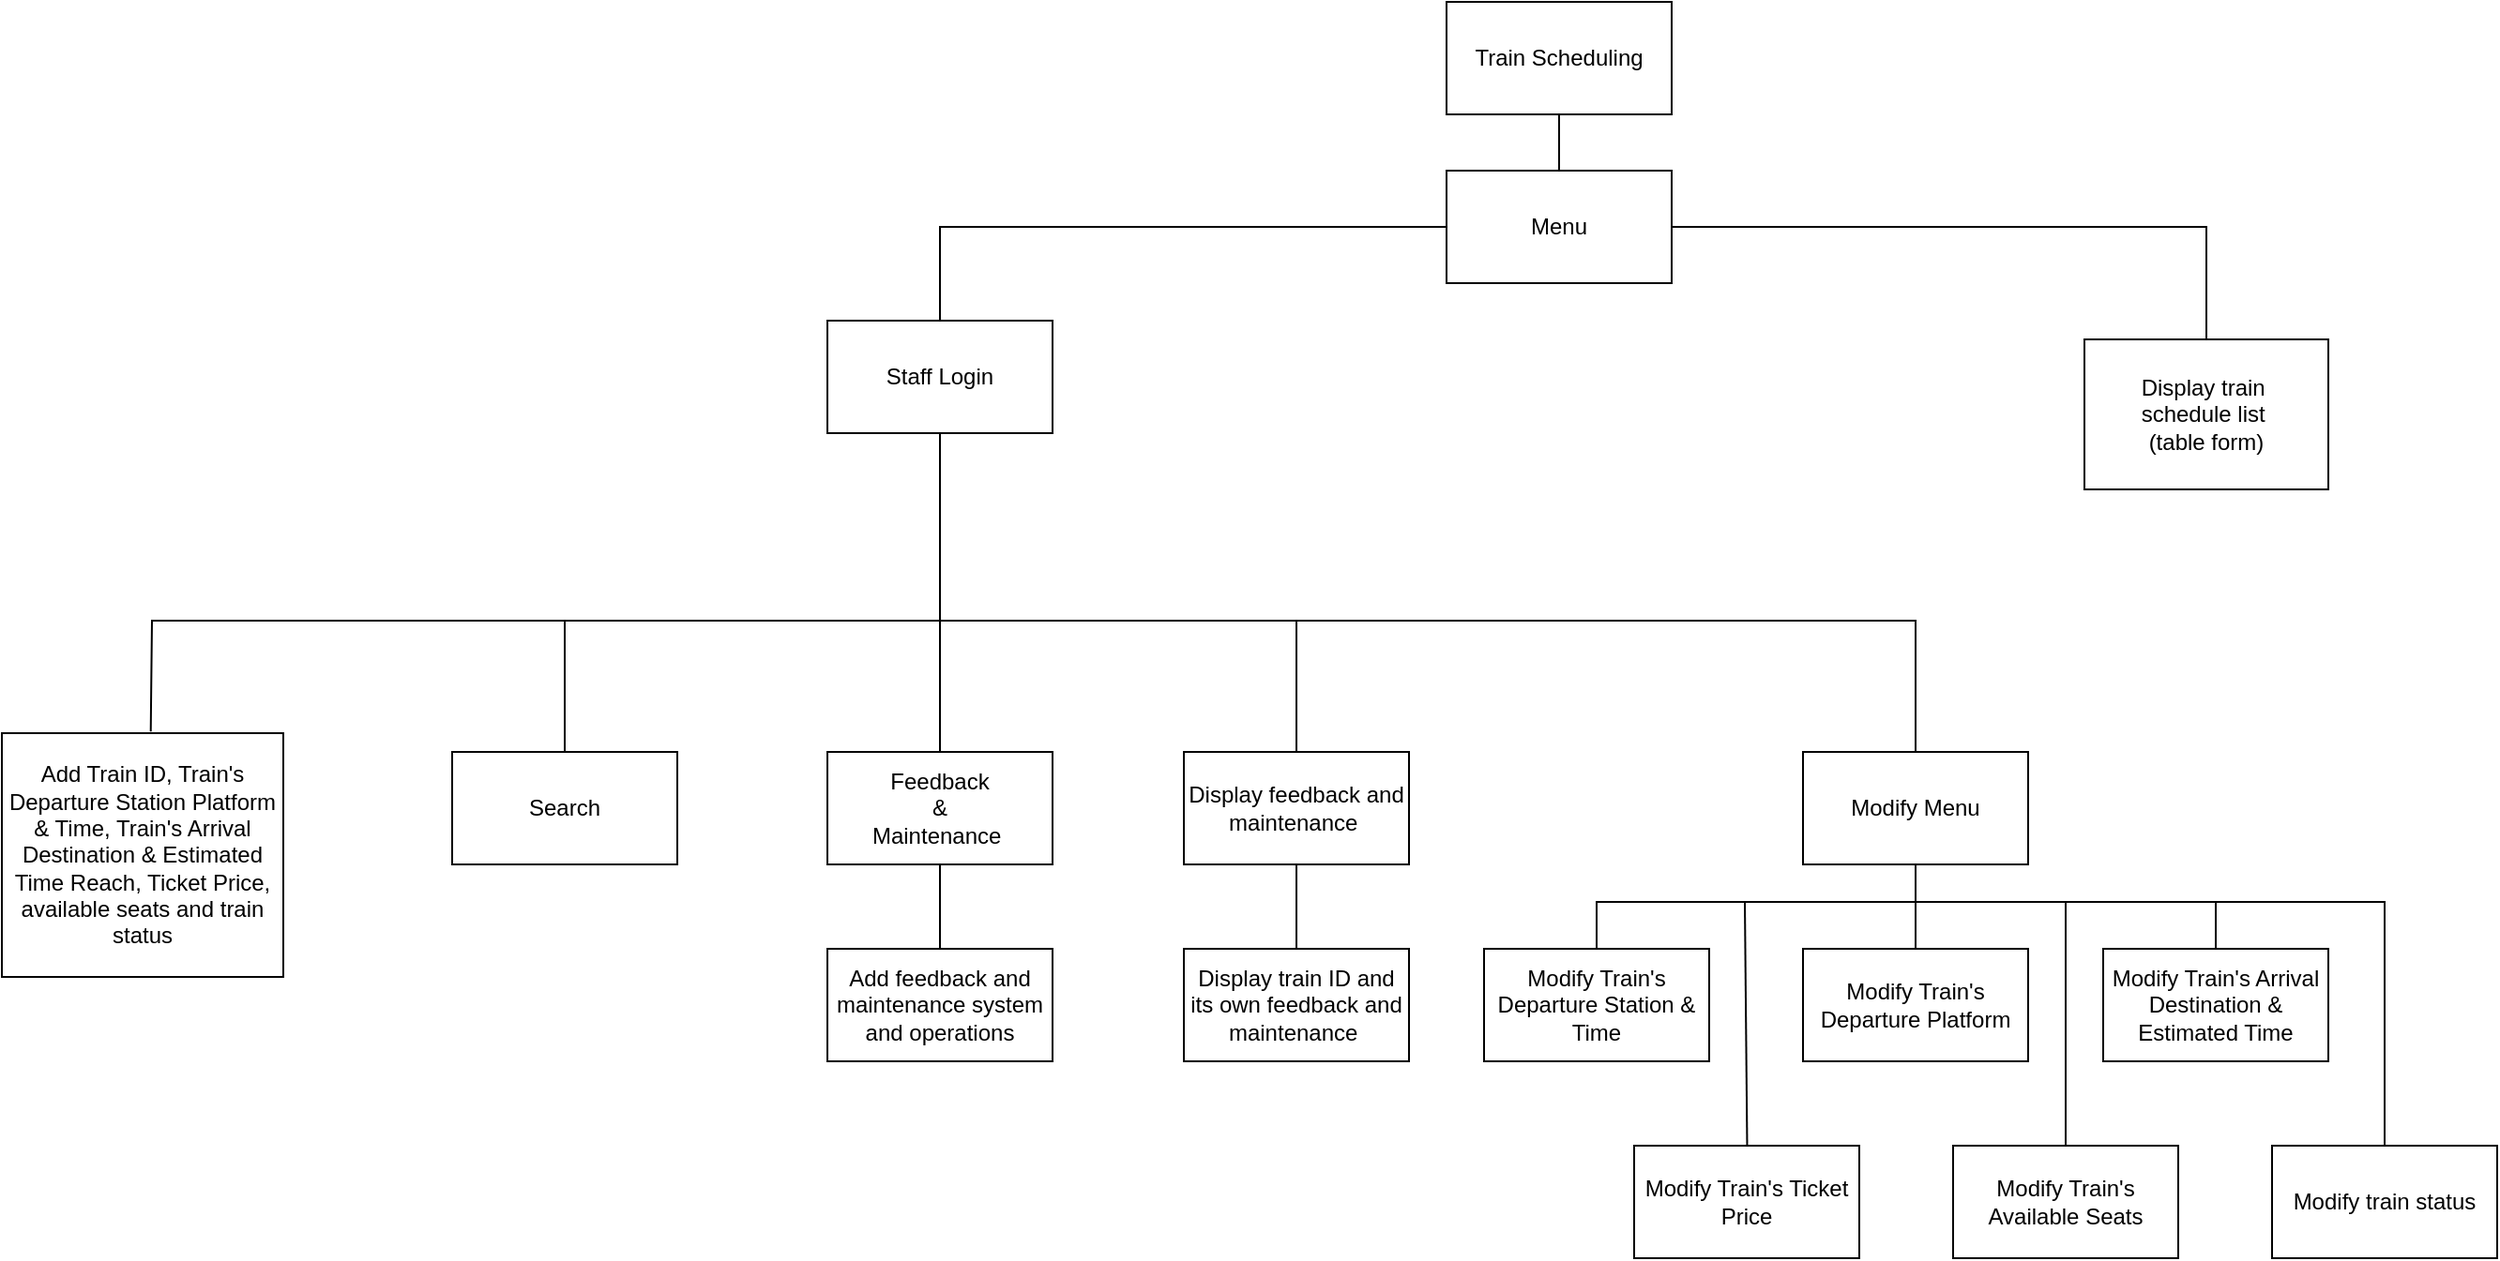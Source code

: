 <mxfile scale="1" border="0" version="24.3.1" type="github">
  <diagram name="Page-1" id="wsvX1V8xmCE5Pih7Cehq">
    <mxGraphModel dx="724" dy="1202" grid="1" gridSize="10" guides="1" tooltips="1" connect="1" arrows="1" fold="1" page="1" pageScale="1" pageWidth="1100" pageHeight="850" math="0" shadow="0">
      <root>
        <mxCell id="0" />
        <mxCell id="1" parent="0" />
        <mxCell id="VjkzmuDUD666DGAZy5kv-1" value="Train Scheduling" style="rounded=0;whiteSpace=wrap;html=1;" parent="1" vertex="1">
          <mxGeometry x="1040" y="80" width="120" height="60" as="geometry" />
        </mxCell>
        <mxCell id="VjkzmuDUD666DGAZy5kv-2" value="Staff Login" style="rounded=0;whiteSpace=wrap;html=1;" parent="1" vertex="1">
          <mxGeometry x="710" y="250" width="120" height="60" as="geometry" />
        </mxCell>
        <mxCell id="VjkzmuDUD666DGAZy5kv-3" value="Display train&amp;nbsp;&lt;div&gt;schedule list&amp;nbsp;&lt;div&gt;(table form)&lt;/div&gt;&lt;/div&gt;" style="rounded=0;whiteSpace=wrap;html=1;" parent="1" vertex="1">
          <mxGeometry x="1380" y="260" width="130" height="80" as="geometry" />
        </mxCell>
        <mxCell id="VjkzmuDUD666DGAZy5kv-43" value="" style="endArrow=none;html=1;rounded=0;exitX=0.5;exitY=0;exitDx=0;exitDy=0;" parent="1" source="oxZfwqx1W0hyZ-UEQZH9-1" edge="1">
          <mxGeometry width="50" height="50" relative="1" as="geometry">
            <mxPoint x="1405" y="210" as="sourcePoint" />
            <mxPoint x="1100" y="200" as="targetPoint" />
            <Array as="points" />
          </mxGeometry>
        </mxCell>
        <mxCell id="oxZfwqx1W0hyZ-UEQZH9-7" value="" style="endArrow=none;html=1;rounded=0;exitX=0.5;exitY=0;exitDx=0;exitDy=0;entryX=0.5;entryY=1;entryDx=0;entryDy=0;" parent="1" source="VjkzmuDUD666DGAZy5kv-2" target="VjkzmuDUD666DGAZy5kv-1" edge="1">
          <mxGeometry width="50" height="50" relative="1" as="geometry">
            <mxPoint x="1020" y="300" as="sourcePoint" />
            <mxPoint x="1070" y="250" as="targetPoint" />
            <Array as="points">
              <mxPoint x="770" y="200" />
              <mxPoint x="1100" y="200" />
            </Array>
          </mxGeometry>
        </mxCell>
        <mxCell id="oxZfwqx1W0hyZ-UEQZH9-42" value="Add Train ID, Train&#39;s Departure Station Platform &amp;amp; Time, Train&#39;s Arrival Destination &amp;amp; Estimated Time Reach, Ticket Price, available seats and train status" style="rounded=0;whiteSpace=wrap;html=1;" parent="1" vertex="1">
          <mxGeometry x="270" y="470" width="150" height="130" as="geometry" />
        </mxCell>
        <mxCell id="oxZfwqx1W0hyZ-UEQZH9-46" value="Modify Menu" style="rounded=0;whiteSpace=wrap;html=1;" parent="1" vertex="1">
          <mxGeometry x="1230" y="480" width="120" height="60" as="geometry" />
        </mxCell>
        <mxCell id="oxZfwqx1W0hyZ-UEQZH9-47" value="" style="endArrow=none;html=1;rounded=0;exitX=0.529;exitY=-0.007;exitDx=0;exitDy=0;exitPerimeter=0;entryX=0.5;entryY=1;entryDx=0;entryDy=0;" parent="1" source="oxZfwqx1W0hyZ-UEQZH9-42" target="VjkzmuDUD666DGAZy5kv-2" edge="1">
          <mxGeometry width="50" height="50" relative="1" as="geometry">
            <mxPoint x="360" y="430.18" as="sourcePoint" />
            <mxPoint x="700" y="310" as="targetPoint" />
            <Array as="points">
              <mxPoint x="350" y="410" />
              <mxPoint x="600" y="410" />
              <mxPoint x="770" y="410" />
            </Array>
          </mxGeometry>
        </mxCell>
        <mxCell id="oxZfwqx1W0hyZ-UEQZH9-51" value="" style="endArrow=none;html=1;rounded=0;entryX=0.5;entryY=0;entryDx=0;entryDy=0;" parent="1" target="oxZfwqx1W0hyZ-UEQZH9-46" edge="1">
          <mxGeometry width="50" height="50" relative="1" as="geometry">
            <mxPoint x="770" y="410" as="sourcePoint" />
            <mxPoint x="821.59" y="320" as="targetPoint" />
            <Array as="points">
              <mxPoint x="1290" y="410" />
            </Array>
          </mxGeometry>
        </mxCell>
        <mxCell id="oxZfwqx1W0hyZ-UEQZH9-72" value="Modify Train&#39;s Departure Station &amp;amp; Time" style="rounded=0;whiteSpace=wrap;html=1;" parent="1" vertex="1">
          <mxGeometry x="1060" y="585" width="120" height="60" as="geometry" />
        </mxCell>
        <mxCell id="oxZfwqx1W0hyZ-UEQZH9-73" value="Modify Train&#39;s Ticket Price" style="rounded=0;whiteSpace=wrap;html=1;" parent="1" vertex="1">
          <mxGeometry x="1140" y="690" width="120" height="60" as="geometry" />
        </mxCell>
        <mxCell id="oxZfwqx1W0hyZ-UEQZH9-74" value="Modify Train&#39;s Available Seats" style="rounded=0;whiteSpace=wrap;html=1;" parent="1" vertex="1">
          <mxGeometry x="1310" y="690" width="120" height="60" as="geometry" />
        </mxCell>
        <mxCell id="oxZfwqx1W0hyZ-UEQZH9-75" value="Modify Train&#39;s Departure Platform" style="rounded=0;whiteSpace=wrap;html=1;" parent="1" vertex="1">
          <mxGeometry x="1230" y="585" width="120" height="60" as="geometry" />
        </mxCell>
        <mxCell id="oxZfwqx1W0hyZ-UEQZH9-76" value="Modify Train&#39;s Arrival Destination &amp;amp; Estimated Time" style="rounded=0;whiteSpace=wrap;html=1;" parent="1" vertex="1">
          <mxGeometry x="1390" y="585" width="120" height="60" as="geometry" />
        </mxCell>
        <mxCell id="oxZfwqx1W0hyZ-UEQZH9-78" value="" style="endArrow=none;html=1;rounded=0;exitX=0.5;exitY=0;exitDx=0;exitDy=0;" parent="1" edge="1">
          <mxGeometry width="50" height="50" relative="1" as="geometry">
            <mxPoint x="1200.24" y="690" as="sourcePoint" />
            <mxPoint x="1199" y="560" as="targetPoint" />
          </mxGeometry>
        </mxCell>
        <mxCell id="oxZfwqx1W0hyZ-UEQZH9-79" value="" style="endArrow=none;html=1;rounded=0;entryX=0.5;entryY=1;entryDx=0;entryDy=0;exitX=0.5;exitY=0;exitDx=0;exitDy=0;" parent="1" source="oxZfwqx1W0hyZ-UEQZH9-75" target="oxZfwqx1W0hyZ-UEQZH9-46" edge="1">
          <mxGeometry width="50" height="50" relative="1" as="geometry">
            <mxPoint x="1290" y="630" as="sourcePoint" />
            <mxPoint x="1340" y="580" as="targetPoint" />
          </mxGeometry>
        </mxCell>
        <mxCell id="oxZfwqx1W0hyZ-UEQZH9-81" value="" style="endArrow=none;html=1;rounded=0;exitX=0.5;exitY=0;exitDx=0;exitDy=0;entryX=0.5;entryY=1;entryDx=0;entryDy=0;" parent="1" source="oxZfwqx1W0hyZ-UEQZH9-72" target="oxZfwqx1W0hyZ-UEQZH9-46" edge="1">
          <mxGeometry width="50" height="50" relative="1" as="geometry">
            <mxPoint x="1290" y="590" as="sourcePoint" />
            <mxPoint x="1340" y="540" as="targetPoint" />
            <Array as="points">
              <mxPoint x="1120" y="560" />
              <mxPoint x="1290" y="560" />
            </Array>
          </mxGeometry>
        </mxCell>
        <mxCell id="oxZfwqx1W0hyZ-UEQZH9-83" value="" style="endArrow=none;html=1;rounded=0;entryX=0.5;entryY=0;entryDx=0;entryDy=0;exitX=0.5;exitY=1;exitDx=0;exitDy=0;" parent="1" source="oxZfwqx1W0hyZ-UEQZH9-46" target="oxZfwqx1W0hyZ-UEQZH9-76" edge="1">
          <mxGeometry width="50" height="50" relative="1" as="geometry">
            <mxPoint x="1290" y="590" as="sourcePoint" />
            <mxPoint x="1340" y="540" as="targetPoint" />
            <Array as="points">
              <mxPoint x="1290" y="560" />
              <mxPoint x="1450" y="560" />
            </Array>
          </mxGeometry>
        </mxCell>
        <mxCell id="oxZfwqx1W0hyZ-UEQZH9-84" value="" style="endArrow=none;html=1;rounded=0;exitX=0.5;exitY=0;exitDx=0;exitDy=0;" parent="1" source="oxZfwqx1W0hyZ-UEQZH9-74" edge="1">
          <mxGeometry width="50" height="50" relative="1" as="geometry">
            <mxPoint x="1371" y="686" as="sourcePoint" />
            <mxPoint x="1370" y="560" as="targetPoint" />
          </mxGeometry>
        </mxCell>
        <mxCell id="JS4GMvEFGhpzKjeozdGD-9" value="" style="endArrow=none;html=1;rounded=0;exitX=0.5;exitY=0;exitDx=0;exitDy=0;" parent="1" source="JS4GMvEFGhpzKjeozdGD-7" edge="1">
          <mxGeometry width="50" height="50" relative="1" as="geometry">
            <mxPoint x="770" y="580" as="sourcePoint" />
            <mxPoint x="770" y="410" as="targetPoint" />
          </mxGeometry>
        </mxCell>
        <mxCell id="JS4GMvEFGhpzKjeozdGD-10" value="" style="endArrow=none;html=1;rounded=0;exitX=0.5;exitY=0;exitDx=0;exitDy=0;" parent="1" source="VjkzmuDUD666DGAZy5kv-3" target="oxZfwqx1W0hyZ-UEQZH9-1" edge="1">
          <mxGeometry width="50" height="50" relative="1" as="geometry">
            <mxPoint x="1535" y="250" as="sourcePoint" />
            <mxPoint x="1100" y="200" as="targetPoint" />
            <Array as="points">
              <mxPoint x="1445" y="200" />
            </Array>
          </mxGeometry>
        </mxCell>
        <mxCell id="oxZfwqx1W0hyZ-UEQZH9-1" value="Menu" style="rounded=0;whiteSpace=wrap;html=1;" parent="1" vertex="1">
          <mxGeometry x="1040" y="170" width="120" height="60" as="geometry" />
        </mxCell>
        <mxCell id="JS4GMvEFGhpzKjeozdGD-16" value="Display train ID and its own feedback and maintenance&amp;nbsp;" style="rounded=0;whiteSpace=wrap;html=1;" parent="1" vertex="1">
          <mxGeometry x="900" y="585" width="120" height="60" as="geometry" />
        </mxCell>
        <mxCell id="JS4GMvEFGhpzKjeozdGD-17" value="" style="endArrow=none;html=1;rounded=0;exitX=0.5;exitY=0;exitDx=0;exitDy=0;" parent="1" source="JS4GMvEFGhpzKjeozdGD-16" edge="1">
          <mxGeometry width="50" height="50" relative="1" as="geometry">
            <mxPoint x="960" y="580" as="sourcePoint" />
            <mxPoint x="960" y="410" as="targetPoint" />
          </mxGeometry>
        </mxCell>
        <mxCell id="JS4GMvEFGhpzKjeozdGD-18" value="Display feedback and maintenance&amp;nbsp;" style="rounded=0;whiteSpace=wrap;html=1;" parent="1" vertex="1">
          <mxGeometry x="900" y="480" width="120" height="60" as="geometry" />
        </mxCell>
        <mxCell id="JS4GMvEFGhpzKjeozdGD-20" value="Search" style="rounded=0;whiteSpace=wrap;html=1;" parent="1" vertex="1">
          <mxGeometry x="510" y="480" width="120" height="60" as="geometry" />
        </mxCell>
        <mxCell id="JS4GMvEFGhpzKjeozdGD-21" value="" style="endArrow=none;html=1;rounded=0;exitX=0.5;exitY=0;exitDx=0;exitDy=0;" parent="1" source="JS4GMvEFGhpzKjeozdGD-20" edge="1">
          <mxGeometry width="50" height="50" relative="1" as="geometry">
            <mxPoint x="570" y="580" as="sourcePoint" />
            <mxPoint x="570" y="410" as="targetPoint" />
          </mxGeometry>
        </mxCell>
        <mxCell id="JS4GMvEFGhpzKjeozdGD-22" value="Add feedback and maintenance system and operations" style="rounded=0;whiteSpace=wrap;html=1;" parent="1" vertex="1">
          <mxGeometry x="710" y="585" width="120" height="60" as="geometry" />
        </mxCell>
        <mxCell id="JS4GMvEFGhpzKjeozdGD-23" value="" style="endArrow=none;html=1;rounded=0;exitX=0.5;exitY=0;exitDx=0;exitDy=0;" parent="1" source="JS4GMvEFGhpzKjeozdGD-22" edge="1">
          <mxGeometry width="50" height="50" relative="1" as="geometry">
            <mxPoint x="770" y="710" as="sourcePoint" />
            <mxPoint x="770" y="540" as="targetPoint" />
          </mxGeometry>
        </mxCell>
        <mxCell id="JS4GMvEFGhpzKjeozdGD-24" value="Modify train status" style="rounded=0;whiteSpace=wrap;html=1;" parent="1" vertex="1">
          <mxGeometry x="1480" y="690" width="120" height="60" as="geometry" />
        </mxCell>
        <mxCell id="JS4GMvEFGhpzKjeozdGD-25" value="" style="endArrow=none;html=1;rounded=0;exitX=0.5;exitY=0;exitDx=0;exitDy=0;" parent="1" source="JS4GMvEFGhpzKjeozdGD-24" edge="1">
          <mxGeometry width="50" height="50" relative="1" as="geometry">
            <mxPoint x="1541" y="686" as="sourcePoint" />
            <mxPoint x="1450" y="560" as="targetPoint" />
            <Array as="points">
              <mxPoint x="1540" y="560" />
            </Array>
          </mxGeometry>
        </mxCell>
        <mxCell id="JS4GMvEFGhpzKjeozdGD-7" value="Feedback&lt;div&gt;&amp;amp;&lt;/div&gt;&lt;div&gt;Maintenance&amp;nbsp;&lt;/div&gt;" style="rounded=0;whiteSpace=wrap;html=1;" parent="1" vertex="1">
          <mxGeometry x="710" y="480" width="120" height="60" as="geometry" />
        </mxCell>
      </root>
    </mxGraphModel>
  </diagram>
</mxfile>
